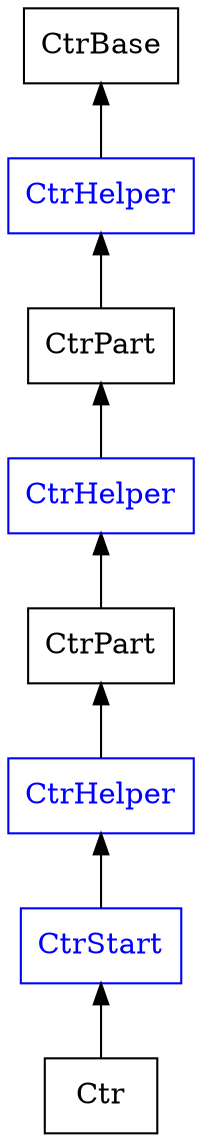 digraph G {
    rankdir=BT;
    node[shape=box];
    
    CtrStart [color=blue, fontcolor=blue];
    CtrHelper1 [color=blue, fontcolor=blue, label="CtrHelper"];
    CtrHelper2 [color=blue, fontcolor=blue, label="CtrHelper"];
    CtrHelper3 [color=blue, fontcolor=blue, label="CtrHelper"];
    
    CtrPart1 [label="CtrPart"];
    CtrPart2 [label="CtrPart"];
    
    Ctr->CtrStart->CtrHelper1->CtrPart1->CtrHelper2->CtrPart2->CtrHelper3->CtrBase;
}